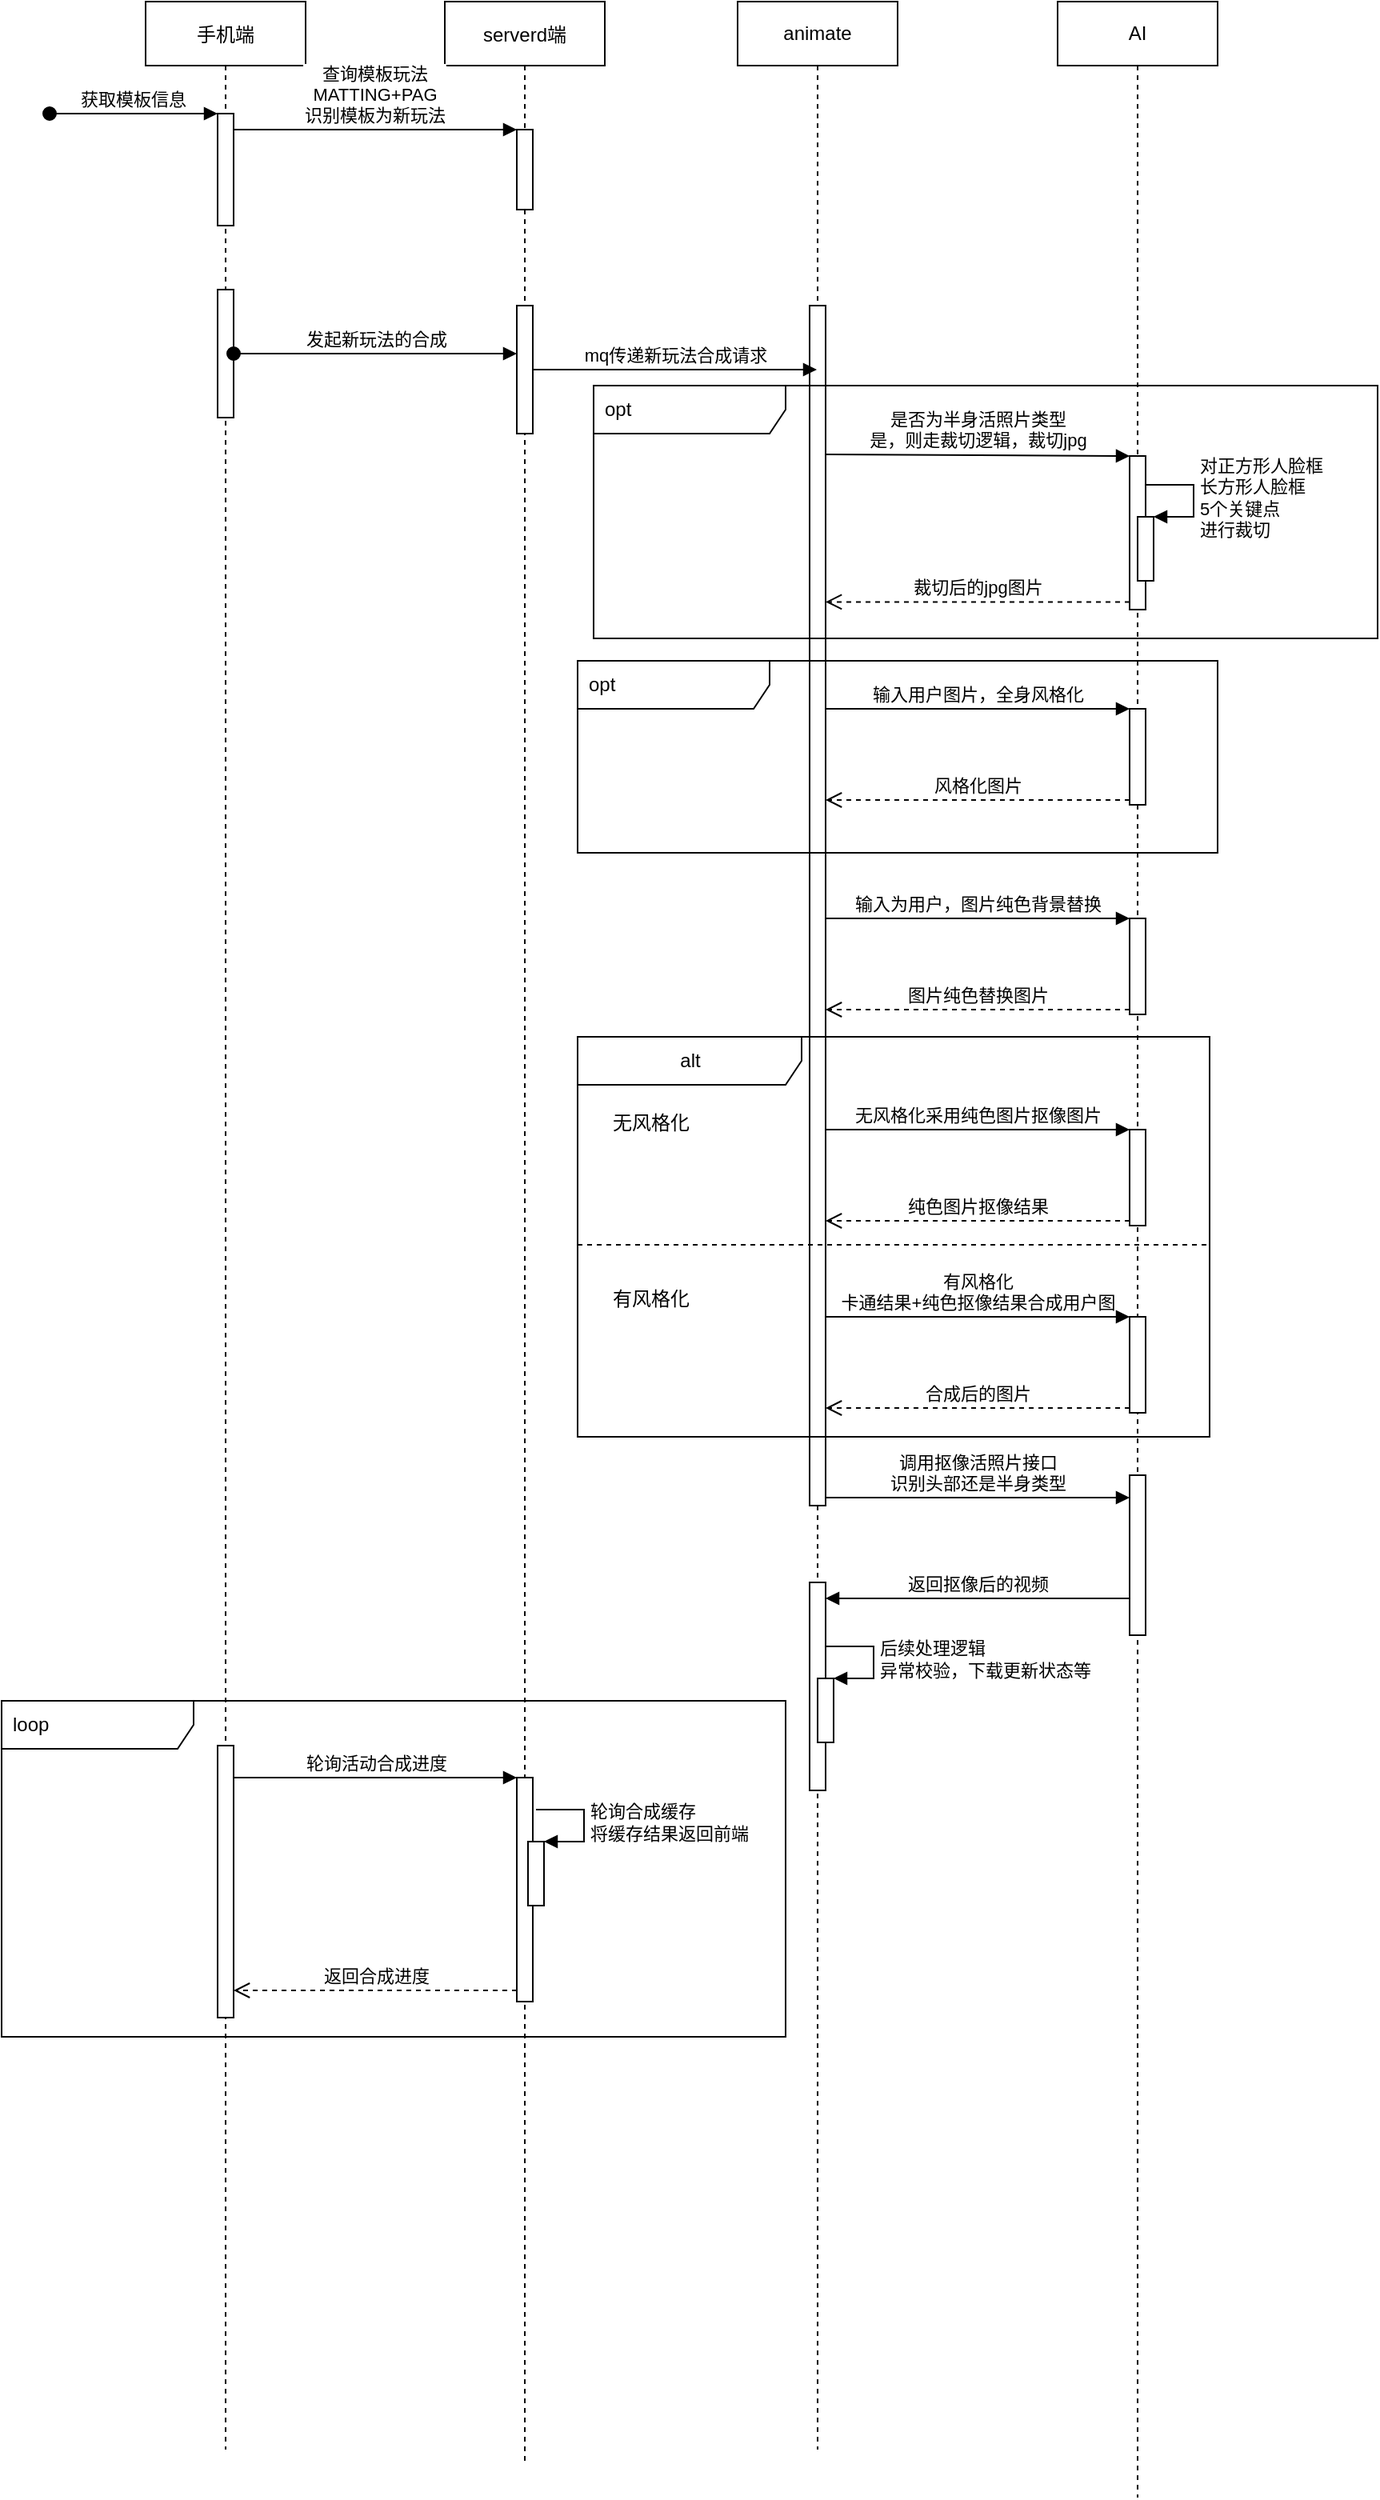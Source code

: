 <mxfile version="20.5.1" type="github">
  <diagram id="kgpKYQtTHZ0yAKxKKP6v" name="Page-1">
    <mxGraphModel dx="1055" dy="429" grid="1" gridSize="10" guides="1" tooltips="1" connect="1" arrows="1" fold="1" page="1" pageScale="1" pageWidth="850" pageHeight="1100" math="0" shadow="0">
      <root>
        <mxCell id="0" />
        <mxCell id="1" parent="0" />
        <mxCell id="3nuBFxr9cyL0pnOWT2aG-1" value="手机端" style="shape=umlLifeline;perimeter=lifelinePerimeter;container=1;collapsible=0;recursiveResize=0;rounded=0;shadow=0;strokeWidth=1;" parent="1" vertex="1">
          <mxGeometry x="120" y="80" width="100" height="1530" as="geometry" />
        </mxCell>
        <mxCell id="3nuBFxr9cyL0pnOWT2aG-2" value="" style="points=[];perimeter=orthogonalPerimeter;rounded=0;shadow=0;strokeWidth=1;" parent="3nuBFxr9cyL0pnOWT2aG-1" vertex="1">
          <mxGeometry x="45" y="70" width="10" height="70" as="geometry" />
        </mxCell>
        <mxCell id="3nuBFxr9cyL0pnOWT2aG-3" value="获取模板信息" style="verticalAlign=bottom;startArrow=oval;endArrow=block;startSize=8;shadow=0;strokeWidth=1;" parent="3nuBFxr9cyL0pnOWT2aG-1" target="3nuBFxr9cyL0pnOWT2aG-2" edge="1">
          <mxGeometry relative="1" as="geometry">
            <mxPoint x="-60" y="70" as="sourcePoint" />
          </mxGeometry>
        </mxCell>
        <mxCell id="Nc4_Fv2jFnoJjN1I8ZOP-2" value="" style="html=1;points=[];perimeter=orthogonalPerimeter;" vertex="1" parent="3nuBFxr9cyL0pnOWT2aG-1">
          <mxGeometry x="45" y="180" width="10" height="80" as="geometry" />
        </mxCell>
        <mxCell id="Nc4_Fv2jFnoJjN1I8ZOP-34" value="" style="html=1;points=[];perimeter=orthogonalPerimeter;" vertex="1" parent="3nuBFxr9cyL0pnOWT2aG-1">
          <mxGeometry x="45" y="1090" width="10" height="170" as="geometry" />
        </mxCell>
        <mxCell id="3nuBFxr9cyL0pnOWT2aG-5" value="serverd端" style="shape=umlLifeline;perimeter=lifelinePerimeter;container=1;collapsible=0;recursiveResize=0;rounded=0;shadow=0;strokeWidth=1;" parent="1" vertex="1">
          <mxGeometry x="307" y="80" width="100" height="1540" as="geometry" />
        </mxCell>
        <mxCell id="3nuBFxr9cyL0pnOWT2aG-6" value="" style="points=[];perimeter=orthogonalPerimeter;rounded=0;shadow=0;strokeWidth=1;" parent="3nuBFxr9cyL0pnOWT2aG-5" vertex="1">
          <mxGeometry x="45" y="80" width="10" height="50" as="geometry" />
        </mxCell>
        <mxCell id="Nc4_Fv2jFnoJjN1I8ZOP-3" value="" style="html=1;points=[];perimeter=orthogonalPerimeter;" vertex="1" parent="3nuBFxr9cyL0pnOWT2aG-5">
          <mxGeometry x="45" y="190" width="10" height="80" as="geometry" />
        </mxCell>
        <mxCell id="Nc4_Fv2jFnoJjN1I8ZOP-35" value="" style="html=1;points=[];perimeter=orthogonalPerimeter;" vertex="1" parent="3nuBFxr9cyL0pnOWT2aG-5">
          <mxGeometry x="45" y="1110" width="10" height="140" as="geometry" />
        </mxCell>
        <mxCell id="Nc4_Fv2jFnoJjN1I8ZOP-36" value="" style="html=1;points=[];perimeter=orthogonalPerimeter;" vertex="1" parent="3nuBFxr9cyL0pnOWT2aG-5">
          <mxGeometry x="52" y="1150" width="10" height="40" as="geometry" />
        </mxCell>
        <mxCell id="Nc4_Fv2jFnoJjN1I8ZOP-37" value="轮询合成缓存&lt;br&gt;将缓存结果返回前端" style="edgeStyle=orthogonalEdgeStyle;html=1;align=left;spacingLeft=2;endArrow=block;rounded=0;entryX=1;entryY=0;" edge="1" parent="3nuBFxr9cyL0pnOWT2aG-5" target="Nc4_Fv2jFnoJjN1I8ZOP-36">
          <mxGeometry relative="1" as="geometry">
            <mxPoint x="57" y="1130" as="sourcePoint" />
            <Array as="points">
              <mxPoint x="87" y="1130" />
            </Array>
          </mxGeometry>
        </mxCell>
        <mxCell id="3nuBFxr9cyL0pnOWT2aG-8" value="查询模板玩法&#xa;MATTING+PAG&#xa;识别模板为新玩法" style="verticalAlign=bottom;endArrow=block;entryX=0;entryY=0;shadow=0;strokeWidth=1;" parent="1" source="3nuBFxr9cyL0pnOWT2aG-2" target="3nuBFxr9cyL0pnOWT2aG-6" edge="1">
          <mxGeometry relative="1" as="geometry">
            <mxPoint x="275" y="160" as="sourcePoint" />
          </mxGeometry>
        </mxCell>
        <mxCell id="Nc4_Fv2jFnoJjN1I8ZOP-1" value="animate" style="shape=umlLifeline;perimeter=lifelinePerimeter;whiteSpace=wrap;html=1;container=1;collapsible=0;recursiveResize=0;outlineConnect=0;" vertex="1" parent="1">
          <mxGeometry x="490" y="80" width="100" height="1530" as="geometry" />
        </mxCell>
        <mxCell id="Nc4_Fv2jFnoJjN1I8ZOP-5" value="" style="html=1;points=[];perimeter=orthogonalPerimeter;" vertex="1" parent="Nc4_Fv2jFnoJjN1I8ZOP-1">
          <mxGeometry x="45" y="190" width="10" height="750" as="geometry" />
        </mxCell>
        <mxCell id="Nc4_Fv2jFnoJjN1I8ZOP-26" value="" style="html=1;points=[];perimeter=orthogonalPerimeter;" vertex="1" parent="Nc4_Fv2jFnoJjN1I8ZOP-1">
          <mxGeometry x="45" y="988" width="10" height="130" as="geometry" />
        </mxCell>
        <mxCell id="Nc4_Fv2jFnoJjN1I8ZOP-32" value="" style="html=1;points=[];perimeter=orthogonalPerimeter;" vertex="1" parent="Nc4_Fv2jFnoJjN1I8ZOP-1">
          <mxGeometry x="50" y="1048" width="10" height="40" as="geometry" />
        </mxCell>
        <mxCell id="Nc4_Fv2jFnoJjN1I8ZOP-33" value="后续处理逻辑&lt;br&gt;异常校验，下载更新状态等" style="edgeStyle=orthogonalEdgeStyle;html=1;align=left;spacingLeft=2;endArrow=block;rounded=0;entryX=1;entryY=0;" edge="1" target="Nc4_Fv2jFnoJjN1I8ZOP-32" parent="Nc4_Fv2jFnoJjN1I8ZOP-1">
          <mxGeometry relative="1" as="geometry">
            <mxPoint x="55" y="1028" as="sourcePoint" />
            <Array as="points">
              <mxPoint x="85" y="1028" />
            </Array>
          </mxGeometry>
        </mxCell>
        <mxCell id="Nc4_Fv2jFnoJjN1I8ZOP-4" value="发起新玩法的合成" style="html=1;verticalAlign=bottom;startArrow=oval;endArrow=block;startSize=8;rounded=0;" edge="1" target="Nc4_Fv2jFnoJjN1I8ZOP-3" parent="1" source="Nc4_Fv2jFnoJjN1I8ZOP-2">
          <mxGeometry relative="1" as="geometry">
            <mxPoint x="292" y="270" as="sourcePoint" />
          </mxGeometry>
        </mxCell>
        <mxCell id="Nc4_Fv2jFnoJjN1I8ZOP-6" value="mq传递新玩法合成请求" style="html=1;verticalAlign=bottom;endArrow=block;rounded=0;" edge="1" parent="1" source="Nc4_Fv2jFnoJjN1I8ZOP-3" target="Nc4_Fv2jFnoJjN1I8ZOP-1">
          <mxGeometry width="80" relative="1" as="geometry">
            <mxPoint x="400" y="330" as="sourcePoint" />
            <mxPoint x="480" y="330" as="targetPoint" />
          </mxGeometry>
        </mxCell>
        <mxCell id="Nc4_Fv2jFnoJjN1I8ZOP-7" value="AI" style="shape=umlLifeline;perimeter=lifelinePerimeter;whiteSpace=wrap;html=1;container=1;collapsible=0;recursiveResize=0;outlineConnect=0;" vertex="1" parent="1">
          <mxGeometry x="690" y="80" width="100" height="1560" as="geometry" />
        </mxCell>
        <mxCell id="Nc4_Fv2jFnoJjN1I8ZOP-8" value="" style="html=1;points=[];perimeter=orthogonalPerimeter;" vertex="1" parent="Nc4_Fv2jFnoJjN1I8ZOP-7">
          <mxGeometry x="45" y="442" width="10" height="60" as="geometry" />
        </mxCell>
        <mxCell id="Nc4_Fv2jFnoJjN1I8ZOP-11" value="" style="html=1;points=[];perimeter=orthogonalPerimeter;" vertex="1" parent="Nc4_Fv2jFnoJjN1I8ZOP-7">
          <mxGeometry x="45" y="573" width="10" height="60" as="geometry" />
        </mxCell>
        <mxCell id="Nc4_Fv2jFnoJjN1I8ZOP-14" value="" style="html=1;points=[];perimeter=orthogonalPerimeter;" vertex="1" parent="Nc4_Fv2jFnoJjN1I8ZOP-7">
          <mxGeometry x="45" y="705" width="10" height="60" as="geometry" />
        </mxCell>
        <mxCell id="Nc4_Fv2jFnoJjN1I8ZOP-17" value="" style="html=1;points=[];perimeter=orthogonalPerimeter;" vertex="1" parent="Nc4_Fv2jFnoJjN1I8ZOP-7">
          <mxGeometry x="45" y="822" width="10" height="60" as="geometry" />
        </mxCell>
        <mxCell id="Nc4_Fv2jFnoJjN1I8ZOP-23" value="" style="html=1;points=[];perimeter=orthogonalPerimeter;" vertex="1" parent="Nc4_Fv2jFnoJjN1I8ZOP-7">
          <mxGeometry x="45" y="921" width="10" height="100" as="geometry" />
        </mxCell>
        <mxCell id="Nc4_Fv2jFnoJjN1I8ZOP-44" value="opt" style="shape=umlFrame;whiteSpace=wrap;html=1;width=120;height=30;boundedLbl=1;verticalAlign=middle;align=left;spacingLeft=5;" vertex="1" parent="Nc4_Fv2jFnoJjN1I8ZOP-7">
          <mxGeometry x="-300" y="412" width="400" height="120" as="geometry" />
        </mxCell>
        <mxCell id="Nc4_Fv2jFnoJjN1I8ZOP-41" value="alt" style="shape=umlFrame;tabWidth=110;tabHeight=30;tabPosition=left;html=1;boundedLbl=1;labelInHeader=1;width=140;height=30;" vertex="1" parent="Nc4_Fv2jFnoJjN1I8ZOP-7">
          <mxGeometry x="-300" y="647" width="395" height="250" as="geometry" />
        </mxCell>
        <mxCell id="Nc4_Fv2jFnoJjN1I8ZOP-42" value="无风格化" style="text" vertex="1" parent="Nc4_Fv2jFnoJjN1I8ZOP-41">
          <mxGeometry width="100" height="20" relative="1" as="geometry">
            <mxPoint x="20" y="40" as="offset" />
          </mxGeometry>
        </mxCell>
        <mxCell id="Nc4_Fv2jFnoJjN1I8ZOP-43" value="有风格化" style="line;strokeWidth=1;dashed=1;labelPosition=center;verticalLabelPosition=bottom;align=left;verticalAlign=top;spacingLeft=20;spacingTop=15;" vertex="1" parent="Nc4_Fv2jFnoJjN1I8ZOP-41">
          <mxGeometry y="125" width="395" height="10" as="geometry" />
        </mxCell>
        <mxCell id="Nc4_Fv2jFnoJjN1I8ZOP-20" value="" style="html=1;points=[];perimeter=orthogonalPerimeter;" vertex="1" parent="Nc4_Fv2jFnoJjN1I8ZOP-7">
          <mxGeometry x="45" y="284" width="10" height="96" as="geometry" />
        </mxCell>
        <mxCell id="Nc4_Fv2jFnoJjN1I8ZOP-21" value="是否为半身活照片类型&lt;br&gt;是，则走裁切逻辑，裁切jpg" style="html=1;verticalAlign=bottom;endArrow=block;entryX=0;entryY=0;rounded=0;" edge="1" target="Nc4_Fv2jFnoJjN1I8ZOP-20" parent="Nc4_Fv2jFnoJjN1I8ZOP-7">
          <mxGeometry relative="1" as="geometry">
            <mxPoint x="-145" y="283" as="sourcePoint" />
          </mxGeometry>
        </mxCell>
        <mxCell id="Nc4_Fv2jFnoJjN1I8ZOP-50" value="" style="html=1;points=[];perimeter=orthogonalPerimeter;" vertex="1" parent="Nc4_Fv2jFnoJjN1I8ZOP-7">
          <mxGeometry x="50" y="322" width="10" height="40" as="geometry" />
        </mxCell>
        <mxCell id="Nc4_Fv2jFnoJjN1I8ZOP-51" value="对正方形人脸框&lt;br&gt;长方形人脸框&lt;br&gt;5个关键点&lt;br&gt;进行裁切" style="edgeStyle=orthogonalEdgeStyle;html=1;align=left;spacingLeft=2;endArrow=block;rounded=0;entryX=1;entryY=0;" edge="1" target="Nc4_Fv2jFnoJjN1I8ZOP-50" parent="Nc4_Fv2jFnoJjN1I8ZOP-7">
          <mxGeometry relative="1" as="geometry">
            <mxPoint x="55" y="302" as="sourcePoint" />
            <Array as="points">
              <mxPoint x="85" y="302" />
            </Array>
          </mxGeometry>
        </mxCell>
        <mxCell id="Nc4_Fv2jFnoJjN1I8ZOP-9" value="输入用户图片，全身风格化" style="html=1;verticalAlign=bottom;endArrow=block;entryX=0;entryY=0;rounded=0;" edge="1" target="Nc4_Fv2jFnoJjN1I8ZOP-8" parent="1">
          <mxGeometry relative="1" as="geometry">
            <mxPoint x="545" y="522" as="sourcePoint" />
          </mxGeometry>
        </mxCell>
        <mxCell id="Nc4_Fv2jFnoJjN1I8ZOP-10" value="风格化图片" style="html=1;verticalAlign=bottom;endArrow=open;dashed=1;endSize=8;exitX=0;exitY=0.95;rounded=0;" edge="1" source="Nc4_Fv2jFnoJjN1I8ZOP-8" parent="1">
          <mxGeometry relative="1" as="geometry">
            <mxPoint x="545" y="579" as="targetPoint" />
          </mxGeometry>
        </mxCell>
        <mxCell id="Nc4_Fv2jFnoJjN1I8ZOP-12" value="输入为用户，图片纯色背景替换" style="html=1;verticalAlign=bottom;endArrow=block;entryX=0;entryY=0;rounded=0;" edge="1" target="Nc4_Fv2jFnoJjN1I8ZOP-11" parent="1">
          <mxGeometry relative="1" as="geometry">
            <mxPoint x="545" y="653" as="sourcePoint" />
          </mxGeometry>
        </mxCell>
        <mxCell id="Nc4_Fv2jFnoJjN1I8ZOP-13" value="图片纯色替换图片" style="html=1;verticalAlign=bottom;endArrow=open;dashed=1;endSize=8;exitX=0;exitY=0.95;rounded=0;" edge="1" source="Nc4_Fv2jFnoJjN1I8ZOP-11" parent="1">
          <mxGeometry relative="1" as="geometry">
            <mxPoint x="545" y="710" as="targetPoint" />
          </mxGeometry>
        </mxCell>
        <mxCell id="Nc4_Fv2jFnoJjN1I8ZOP-15" value="无风格化采用纯色图片抠像图片" style="html=1;verticalAlign=bottom;endArrow=block;entryX=0;entryY=0;rounded=0;" edge="1" target="Nc4_Fv2jFnoJjN1I8ZOP-14" parent="1">
          <mxGeometry relative="1" as="geometry">
            <mxPoint x="545" y="785" as="sourcePoint" />
          </mxGeometry>
        </mxCell>
        <mxCell id="Nc4_Fv2jFnoJjN1I8ZOP-16" value="纯色图片抠像结果" style="html=1;verticalAlign=bottom;endArrow=open;dashed=1;endSize=8;exitX=0;exitY=0.95;rounded=0;" edge="1" source="Nc4_Fv2jFnoJjN1I8ZOP-14" parent="1">
          <mxGeometry relative="1" as="geometry">
            <mxPoint x="545" y="842" as="targetPoint" />
          </mxGeometry>
        </mxCell>
        <mxCell id="Nc4_Fv2jFnoJjN1I8ZOP-18" value="有风格化&lt;br&gt;卡通结果+纯色抠像结果合成用户图" style="html=1;verticalAlign=bottom;endArrow=block;entryX=0;entryY=0;rounded=0;" edge="1" target="Nc4_Fv2jFnoJjN1I8ZOP-17" parent="1">
          <mxGeometry relative="1" as="geometry">
            <mxPoint x="545" y="902" as="sourcePoint" />
          </mxGeometry>
        </mxCell>
        <mxCell id="Nc4_Fv2jFnoJjN1I8ZOP-19" value="合成后的图片" style="html=1;verticalAlign=bottom;endArrow=open;dashed=1;endSize=8;exitX=0;exitY=0.95;rounded=0;" edge="1" source="Nc4_Fv2jFnoJjN1I8ZOP-17" parent="1">
          <mxGeometry relative="1" as="geometry">
            <mxPoint x="545" y="959" as="targetPoint" />
          </mxGeometry>
        </mxCell>
        <mxCell id="Nc4_Fv2jFnoJjN1I8ZOP-24" value="调用抠像活照片接口&lt;br&gt;识别头部还是半身类型" style="html=1;verticalAlign=bottom;endArrow=block;entryX=0;entryY=0;rounded=0;" edge="1" parent="1">
          <mxGeometry relative="1" as="geometry">
            <mxPoint x="545" y="1015" as="sourcePoint" />
            <mxPoint x="735" y="1015" as="targetPoint" />
          </mxGeometry>
        </mxCell>
        <mxCell id="Nc4_Fv2jFnoJjN1I8ZOP-31" value="返回抠像后的视频" style="html=1;verticalAlign=bottom;endArrow=block;rounded=0;" edge="1" parent="1">
          <mxGeometry width="80" relative="1" as="geometry">
            <mxPoint x="735" y="1078" as="sourcePoint" />
            <mxPoint x="545" y="1078" as="targetPoint" />
          </mxGeometry>
        </mxCell>
        <mxCell id="Nc4_Fv2jFnoJjN1I8ZOP-38" value="轮询活动合成进度" style="html=1;verticalAlign=bottom;endArrow=block;entryX=0;entryY=0;rounded=0;" edge="1" parent="1" source="Nc4_Fv2jFnoJjN1I8ZOP-34" target="Nc4_Fv2jFnoJjN1I8ZOP-35">
          <mxGeometry relative="1" as="geometry">
            <mxPoint x="258" y="1380" as="sourcePoint" />
          </mxGeometry>
        </mxCell>
        <mxCell id="Nc4_Fv2jFnoJjN1I8ZOP-39" value="返回合成进度" style="html=1;verticalAlign=bottom;endArrow=open;dashed=1;endSize=8;exitX=0;exitY=0.95;rounded=0;" edge="1" parent="1" source="Nc4_Fv2jFnoJjN1I8ZOP-35" target="Nc4_Fv2jFnoJjN1I8ZOP-34">
          <mxGeometry relative="1" as="geometry">
            <mxPoint x="258" y="1456" as="targetPoint" />
          </mxGeometry>
        </mxCell>
        <mxCell id="Nc4_Fv2jFnoJjN1I8ZOP-47" value="loop" style="shape=umlFrame;whiteSpace=wrap;html=1;width=120;height=30;boundedLbl=1;verticalAlign=middle;align=left;spacingLeft=5;" vertex="1" parent="1">
          <mxGeometry x="30" y="1142" width="490" height="210" as="geometry" />
        </mxCell>
        <mxCell id="Nc4_Fv2jFnoJjN1I8ZOP-46" value="opt" style="shape=umlFrame;whiteSpace=wrap;html=1;width=120;height=30;boundedLbl=1;verticalAlign=middle;align=left;spacingLeft=5;" vertex="1" parent="1">
          <mxGeometry x="400" y="320" width="490" height="158" as="geometry" />
        </mxCell>
        <mxCell id="Nc4_Fv2jFnoJjN1I8ZOP-22" value="裁切后的jpg图片" style="html=1;verticalAlign=bottom;endArrow=open;dashed=1;endSize=8;exitX=0;exitY=0.95;rounded=0;" edge="1" source="Nc4_Fv2jFnoJjN1I8ZOP-20" parent="1" target="Nc4_Fv2jFnoJjN1I8ZOP-5">
          <mxGeometry relative="1" as="geometry">
            <mxPoint x="545" y="410.5" as="targetPoint" />
          </mxGeometry>
        </mxCell>
      </root>
    </mxGraphModel>
  </diagram>
</mxfile>
